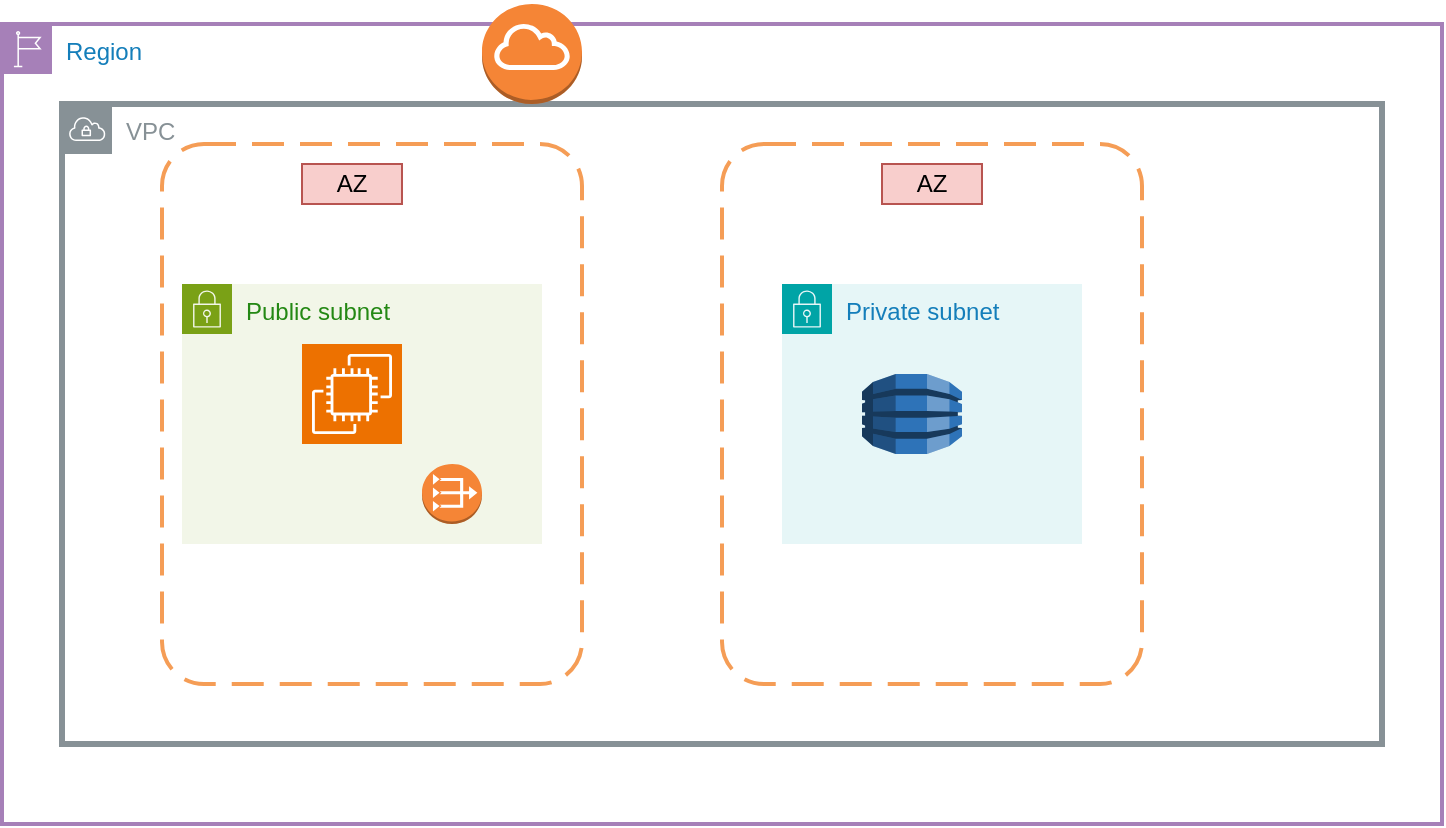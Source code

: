 <mxfile version="24.7.6">
  <diagram name="Page-1" id="7q-tn7Y6c_3DSYt4PeSG">
    <mxGraphModel dx="810" dy="483" grid="1" gridSize="10" guides="1" tooltips="1" connect="1" arrows="1" fold="1" page="1" pageScale="1" pageWidth="850" pageHeight="1100" math="0" shadow="0">
      <root>
        <mxCell id="0" />
        <mxCell id="1" parent="0" />
        <mxCell id="VAeA1Mxrm4jSKNrtZGrq-1" value="Region" style="points=[[0,0],[0.25,0],[0.5,0],[0.75,0],[1,0],[1,0.25],[1,0.5],[1,0.75],[1,1],[0.75,1],[0.5,1],[0.25,1],[0,1],[0,0.75],[0,0.5],[0,0.25]];outlineConnect=0;gradientColor=none;html=1;whiteSpace=wrap;fontSize=12;fontStyle=0;container=1;pointerEvents=0;collapsible=0;recursiveResize=0;shape=mxgraph.aws4.group;grIcon=mxgraph.aws4.group_region;strokeColor=#A680B8;fillColor=none;verticalAlign=top;align=left;spacingLeft=30;fontColor=#147EBA;strokeWidth=2;" vertex="1" parent="1">
          <mxGeometry x="90" y="60" width="720" height="400" as="geometry" />
        </mxCell>
        <mxCell id="VAeA1Mxrm4jSKNrtZGrq-2" value="VPC" style="sketch=0;outlineConnect=0;gradientColor=none;html=1;whiteSpace=wrap;fontSize=12;fontStyle=0;shape=mxgraph.aws4.group;grIcon=mxgraph.aws4.group_vpc;strokeColor=#879196;fillColor=none;verticalAlign=top;align=left;spacingLeft=30;fontColor=#879196;dashed=0;strokeWidth=3;" vertex="1" parent="VAeA1Mxrm4jSKNrtZGrq-1">
          <mxGeometry x="30" y="40" width="660" height="320" as="geometry" />
        </mxCell>
        <mxCell id="VAeA1Mxrm4jSKNrtZGrq-7" value="" style="rounded=1;arcSize=10;dashed=1;strokeColor=#F59D56;fillColor=none;gradientColor=none;dashPattern=8 4;strokeWidth=2;align=center;verticalAlign=top;fontFamily=Helvetica;fontSize=12;fontColor=default;" vertex="1" parent="VAeA1Mxrm4jSKNrtZGrq-1">
          <mxGeometry x="80" y="60" width="210" height="270" as="geometry" />
        </mxCell>
        <mxCell id="VAeA1Mxrm4jSKNrtZGrq-8" value="AZ" style="text;strokeColor=#b85450;align=center;fillColor=#f8cecc;html=1;verticalAlign=middle;whiteSpace=wrap;rounded=0;fontFamily=Helvetica;fontSize=12;" vertex="1" parent="VAeA1Mxrm4jSKNrtZGrq-1">
          <mxGeometry x="440" y="70" width="50" height="20" as="geometry" />
        </mxCell>
        <mxCell id="VAeA1Mxrm4jSKNrtZGrq-9" value="" style="rounded=1;arcSize=10;dashed=1;strokeColor=#F59D56;fillColor=none;gradientColor=none;dashPattern=8 4;strokeWidth=2;align=center;verticalAlign=top;fontFamily=Helvetica;fontSize=12;fontColor=default;" vertex="1" parent="VAeA1Mxrm4jSKNrtZGrq-1">
          <mxGeometry x="360" y="60" width="210" height="270" as="geometry" />
        </mxCell>
        <mxCell id="VAeA1Mxrm4jSKNrtZGrq-13" value="AZ" style="text;strokeColor=#b85450;align=center;fillColor=#f8cecc;html=1;verticalAlign=middle;whiteSpace=wrap;rounded=0;fontFamily=Helvetica;fontSize=12;" vertex="1" parent="VAeA1Mxrm4jSKNrtZGrq-1">
          <mxGeometry x="150" y="70" width="50" height="20" as="geometry" />
        </mxCell>
        <mxCell id="VAeA1Mxrm4jSKNrtZGrq-15" value="Public subnet" style="points=[[0,0],[0.25,0],[0.5,0],[0.75,0],[1,0],[1,0.25],[1,0.5],[1,0.75],[1,1],[0.75,1],[0.5,1],[0.25,1],[0,1],[0,0.75],[0,0.5],[0,0.25]];outlineConnect=0;gradientColor=none;html=1;whiteSpace=wrap;fontSize=12;fontStyle=0;container=1;pointerEvents=0;collapsible=0;recursiveResize=0;shape=mxgraph.aws4.group;grIcon=mxgraph.aws4.group_security_group;grStroke=0;strokeColor=#7AA116;fillColor=#F2F6E8;verticalAlign=top;align=left;spacingLeft=30;fontColor=#248814;dashed=0;strokeWidth=3;fontFamily=Helvetica;" vertex="1" parent="VAeA1Mxrm4jSKNrtZGrq-1">
          <mxGeometry x="90" y="130" width="180" height="130" as="geometry" />
        </mxCell>
        <mxCell id="VAeA1Mxrm4jSKNrtZGrq-16" value="Private subnet" style="points=[[0,0],[0.25,0],[0.5,0],[0.75,0],[1,0],[1,0.25],[1,0.5],[1,0.75],[1,1],[0.75,1],[0.5,1],[0.25,1],[0,1],[0,0.75],[0,0.5],[0,0.25]];outlineConnect=0;gradientColor=none;html=1;whiteSpace=wrap;fontSize=12;fontStyle=0;container=1;pointerEvents=0;collapsible=0;recursiveResize=0;shape=mxgraph.aws4.group;grIcon=mxgraph.aws4.group_security_group;grStroke=0;strokeColor=#00A4A6;fillColor=#E6F6F7;verticalAlign=top;align=left;spacingLeft=30;fontColor=#147EBA;strokeWidth=5;fontFamily=Helvetica;" vertex="1" parent="VAeA1Mxrm4jSKNrtZGrq-1">
          <mxGeometry x="390" y="130" width="150" height="130" as="geometry" />
        </mxCell>
        <mxCell id="VAeA1Mxrm4jSKNrtZGrq-18" value="" style="outlineConnect=0;dashed=0;verticalLabelPosition=bottom;verticalAlign=top;align=center;html=1;shape=mxgraph.aws3.dynamo_db;fillColor=#2E73B8;gradientColor=none;strokeColor=default;strokeWidth=3;fontFamily=Helvetica;fontSize=12;fontColor=default;" vertex="1" parent="VAeA1Mxrm4jSKNrtZGrq-16">
          <mxGeometry x="40" y="45" width="50" height="40" as="geometry" />
        </mxCell>
        <mxCell id="VAeA1Mxrm4jSKNrtZGrq-17" value="" style="outlineConnect=0;dashed=0;verticalLabelPosition=bottom;verticalAlign=top;align=center;html=1;shape=mxgraph.aws3.vpc_nat_gateway;fillColor=#F58536;gradientColor=none;strokeColor=default;strokeWidth=3;fontFamily=Helvetica;fontSize=12;fontColor=default;" vertex="1" parent="VAeA1Mxrm4jSKNrtZGrq-1">
          <mxGeometry x="210" y="220" width="30" height="30" as="geometry" />
        </mxCell>
        <mxCell id="VAeA1Mxrm4jSKNrtZGrq-23" value="" style="sketch=0;points=[[0,0,0],[0.25,0,0],[0.5,0,0],[0.75,0,0],[1,0,0],[0,1,0],[0.25,1,0],[0.5,1,0],[0.75,1,0],[1,1,0],[0,0.25,0],[0,0.5,0],[0,0.75,0],[1,0.25,0],[1,0.5,0],[1,0.75,0]];outlineConnect=0;fontColor=#232F3E;fillColor=#ED7100;strokeColor=#ffffff;dashed=0;verticalLabelPosition=bottom;verticalAlign=top;align=center;html=1;fontSize=12;fontStyle=0;aspect=fixed;shape=mxgraph.aws4.resourceIcon;resIcon=mxgraph.aws4.ec2;strokeWidth=3;fontFamily=Helvetica;" vertex="1" parent="VAeA1Mxrm4jSKNrtZGrq-1">
          <mxGeometry x="150" y="160" width="50" height="50" as="geometry" />
        </mxCell>
        <mxCell id="VAeA1Mxrm4jSKNrtZGrq-4" style="edgeStyle=orthogonalEdgeStyle;rounded=0;orthogonalLoop=1;jettySize=auto;html=1;exitX=0.5;exitY=1;exitDx=0;exitDy=0;exitPerimeter=0;" edge="1" parent="1">
          <mxGeometry relative="1" as="geometry">
            <mxPoint x="355" y="100" as="sourcePoint" />
            <mxPoint x="355" y="100" as="targetPoint" />
          </mxGeometry>
        </mxCell>
        <mxCell id="VAeA1Mxrm4jSKNrtZGrq-6" value="" style="edgeStyle=orthogonalEdgeStyle;rounded=0;orthogonalLoop=1;jettySize=auto;html=1;fontFamily=Helvetica;fontSize=12;fontColor=default;" edge="1" parent="1" source="VAeA1Mxrm4jSKNrtZGrq-5" target="VAeA1Mxrm4jSKNrtZGrq-2">
          <mxGeometry relative="1" as="geometry">
            <Array as="points">
              <mxPoint x="355" y="120" />
              <mxPoint x="400" y="120" />
            </Array>
          </mxGeometry>
        </mxCell>
        <mxCell id="VAeA1Mxrm4jSKNrtZGrq-5" value="" style="outlineConnect=0;dashed=0;verticalLabelPosition=bottom;verticalAlign=top;align=center;html=1;shape=mxgraph.aws3.internet_gateway;fillColor=#F58536;gradientColor=none;strokeColor=default;strokeWidth=3;fontFamily=Helvetica;fontSize=12;fontColor=default;" vertex="1" parent="1">
          <mxGeometry x="330" y="50" width="50" height="50" as="geometry" />
        </mxCell>
      </root>
    </mxGraphModel>
  </diagram>
</mxfile>
